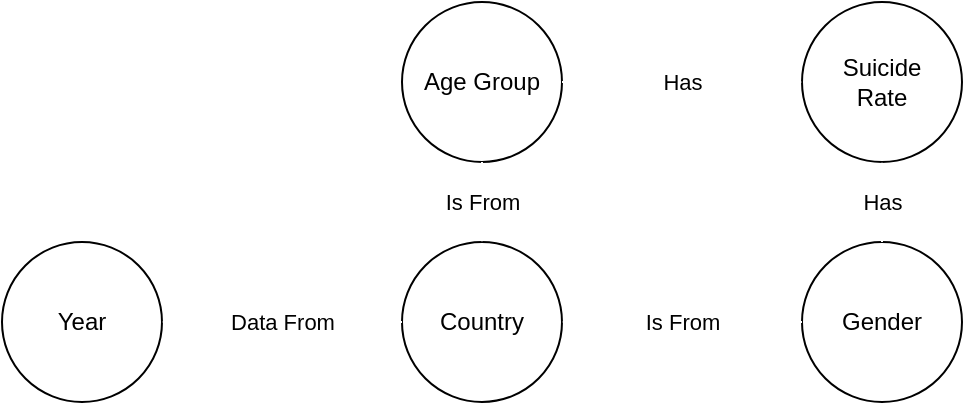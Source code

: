 <mxfile>
    <diagram id="4lCzLsQkRh__2bDxxoVt" name="Page-1">
        <mxGraphModel dx="987" dy="311" grid="1" gridSize="10" guides="1" tooltips="1" connect="1" arrows="1" fold="1" page="1" pageScale="1" pageWidth="850" pageHeight="1100" math="0" shadow="0">
            <root>
                <mxCell id="0"/>
                <mxCell id="1" parent="0"/>
                <mxCell id="2" value="&lt;font color=&quot;#000000&quot; style=&quot;&quot;&gt;Country&lt;/font&gt;" style="ellipse;whiteSpace=wrap;html=1;aspect=fixed;fillColor=#FFFFFF;strokeColor=#000000;" vertex="1" parent="1">
                    <mxGeometry x="240" y="120" width="80" height="80" as="geometry"/>
                </mxCell>
                <mxCell id="3" value="&lt;font style=&quot;background-color: rgb(255, 255, 255);&quot; color=&quot;#000000&quot;&gt;Year&lt;/font&gt;" style="ellipse;whiteSpace=wrap;html=1;aspect=fixed;strokeColor=#000000;fillColor=#FFFFFF;" vertex="1" parent="1">
                    <mxGeometry x="40" y="120" width="80" height="80" as="geometry"/>
                </mxCell>
                <mxCell id="4" value="&lt;font color=&quot;#000000&quot;&gt;Gender&lt;/font&gt;" style="ellipse;whiteSpace=wrap;html=1;aspect=fixed;strokeColor=#000000;fillColor=#FFFFFF;" vertex="1" parent="1">
                    <mxGeometry x="440" y="120" width="80" height="80" as="geometry"/>
                </mxCell>
                <mxCell id="5" value="&lt;font style=&quot;background-color: rgb(255, 255, 255);&quot; color=&quot;#000000&quot;&gt;Data From&lt;br&gt;&lt;/font&gt;" style="endArrow=classic;html=1;exitX=0;exitY=0.5;exitDx=0;exitDy=0;entryX=1;entryY=0.5;entryDx=0;entryDy=0;strokeWidth=1;curved=1;strokeColor=#FFFFFF;" edge="1" parent="1" source="2" target="3">
                    <mxGeometry width="50" height="50" relative="1" as="geometry">
                        <mxPoint x="260" y="170" as="sourcePoint"/>
                        <mxPoint x="310" y="120" as="targetPoint"/>
                        <mxPoint as="offset"/>
                    </mxGeometry>
                </mxCell>
                <mxCell id="8" value="&lt;font style=&quot;background-color: rgb(255, 255, 255);&quot; color=&quot;#000000&quot;&gt;Is From&lt;/font&gt;" style="endArrow=classic;html=1;exitX=0;exitY=0.5;exitDx=0;exitDy=0;strokeColor=#FFFFFF;fillColor=#FFFFFF;" edge="1" parent="1">
                    <mxGeometry width="50" height="50" relative="1" as="geometry">
                        <mxPoint x="440" y="160" as="sourcePoint"/>
                        <mxPoint x="320" y="160" as="targetPoint"/>
                        <Array as="points"/>
                    </mxGeometry>
                </mxCell>
                <mxCell id="9" value="&lt;font color=&quot;#000000&quot;&gt;Age Group&lt;/font&gt;" style="ellipse;whiteSpace=wrap;html=1;aspect=fixed;fillColor=#FFFFFF;strokeColor=#000000;" vertex="1" parent="1">
                    <mxGeometry x="240" width="80" height="80" as="geometry"/>
                </mxCell>
                <mxCell id="10" value="&lt;font style=&quot;background-color: rgb(255, 255, 255);&quot; color=&quot;#000000&quot;&gt;Is From&lt;/font&gt;" style="endArrow=classic;html=1;entryX=0.5;entryY=0;entryDx=0;entryDy=0;strokeWidth=1;curved=1;strokeColor=#FFFFFF;exitX=0.5;exitY=1;exitDx=0;exitDy=0;" edge="1" parent="1" source="9" target="2">
                    <mxGeometry width="50" height="50" relative="1" as="geometry">
                        <mxPoint x="190" y="100" as="sourcePoint"/>
                        <mxPoint x="130" y="170" as="targetPoint"/>
                        <mxPoint as="offset"/>
                    </mxGeometry>
                </mxCell>
                <mxCell id="11" value="&lt;font color=&quot;#000000&quot;&gt;Suicide &lt;br&gt;Rate&lt;/font&gt;" style="ellipse;whiteSpace=wrap;html=1;aspect=fixed;strokeColor=#000000;fillColor=#FFFFFF;" vertex="1" parent="1">
                    <mxGeometry x="440" width="80" height="80" as="geometry"/>
                </mxCell>
                <mxCell id="13" value="&lt;font style=&quot;background-color: rgb(255, 255, 255);&quot; color=&quot;#000000&quot;&gt;Has&lt;/font&gt;" style="endArrow=classic;html=1;exitX=1;exitY=0.5;exitDx=0;exitDy=0;strokeColor=#FFFFFF;entryX=0;entryY=0.5;entryDx=0;entryDy=0;fillColor=#FFFFFF;" edge="1" parent="1" source="9" target="11">
                    <mxGeometry width="50" height="50" relative="1" as="geometry">
                        <mxPoint x="450" y="170" as="sourcePoint"/>
                        <mxPoint x="330" y="170" as="targetPoint"/>
                        <Array as="points"/>
                    </mxGeometry>
                </mxCell>
                <mxCell id="14" value="&lt;font style=&quot;background-color: rgb(255, 255, 255);&quot; color=&quot;#000000&quot;&gt;Has&lt;/font&gt;" style="endArrow=classic;html=1;exitX=0.5;exitY=0;exitDx=0;exitDy=0;strokeColor=#FFFFFF;entryX=0.5;entryY=1;entryDx=0;entryDy=0;" edge="1" parent="1" source="4" target="11">
                    <mxGeometry width="50" height="50" relative="1" as="geometry">
                        <mxPoint x="330" y="50" as="sourcePoint"/>
                        <mxPoint x="450" y="50" as="targetPoint"/>
                        <Array as="points"/>
                    </mxGeometry>
                </mxCell>
            </root>
        </mxGraphModel>
    </diagram>
</mxfile>